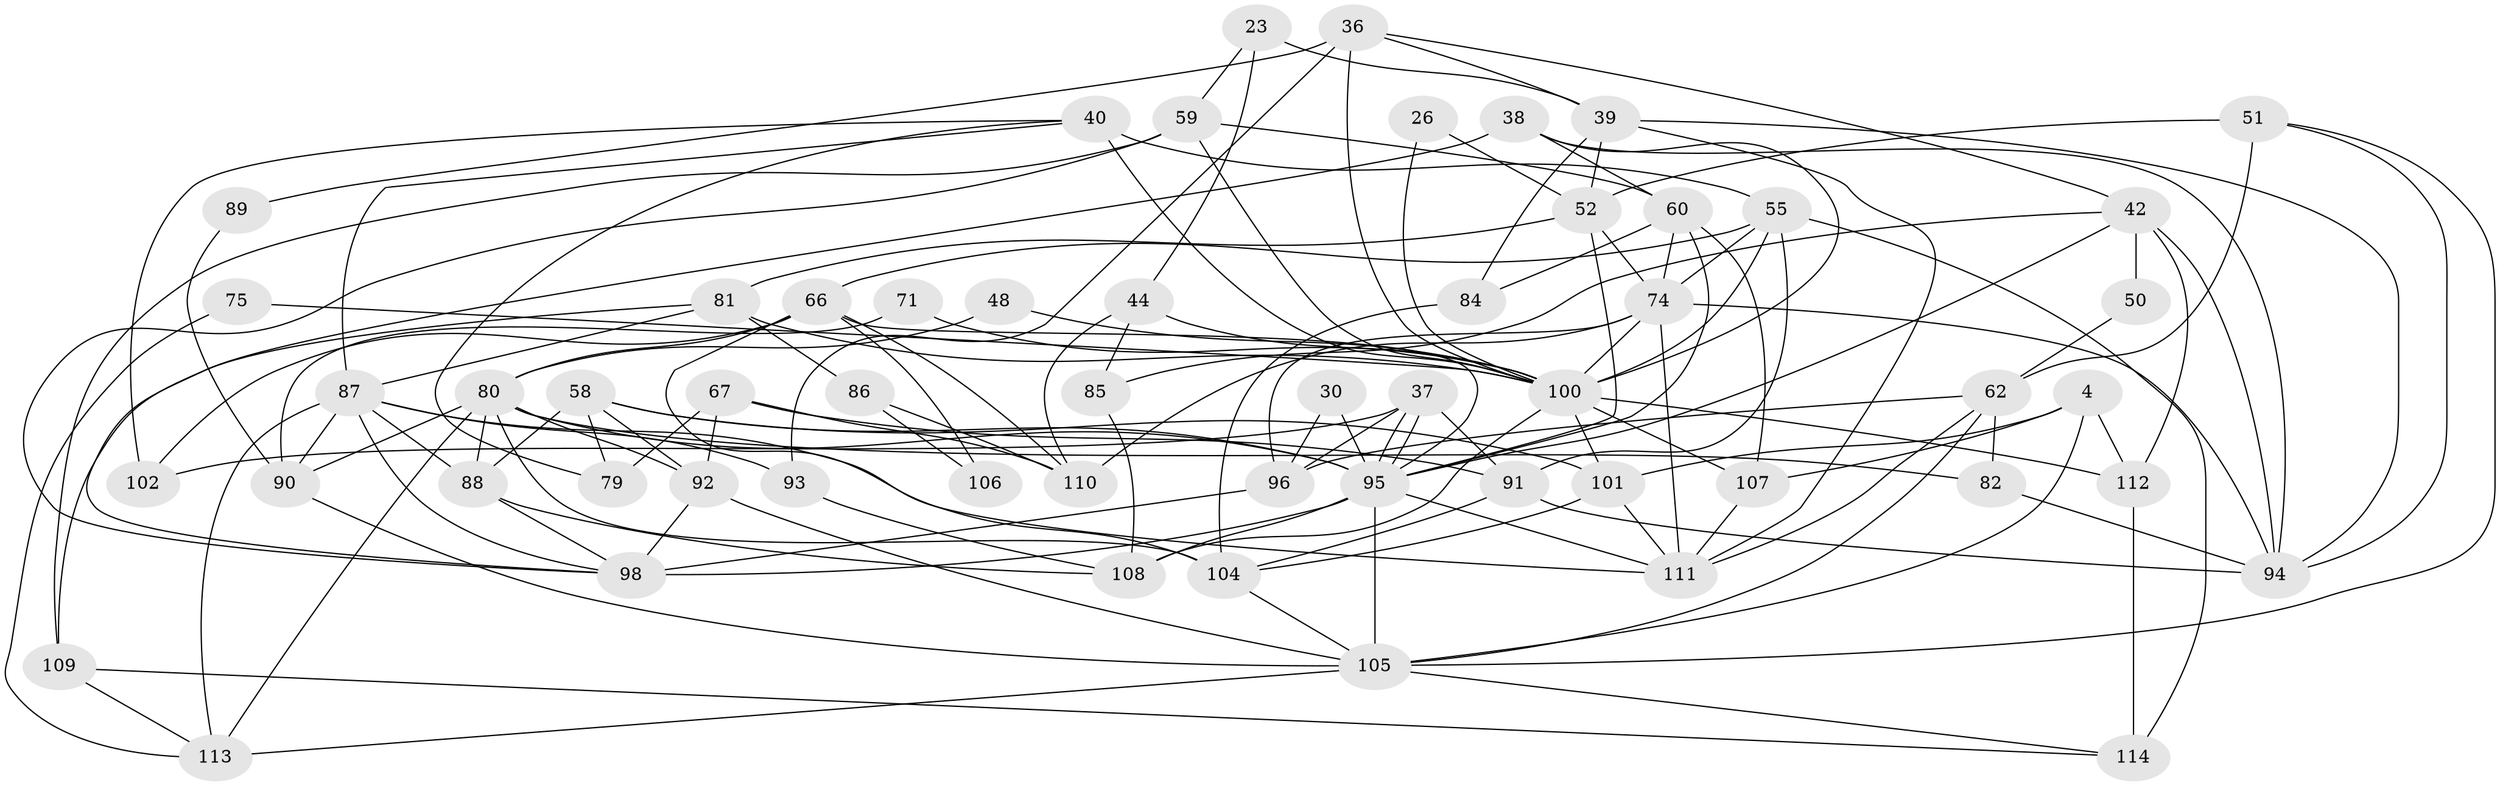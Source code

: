 // original degree distribution, {4: 0.2719298245614035, 7: 0.043859649122807015, 6: 0.07017543859649122, 5: 0.21052631578947367, 2: 0.12280701754385964, 3: 0.2719298245614035, 8: 0.008771929824561403}
// Generated by graph-tools (version 1.1) at 2025/52/03/09/25 04:52:06]
// undirected, 57 vertices, 142 edges
graph export_dot {
graph [start="1"]
  node [color=gray90,style=filled];
  4;
  23;
  26;
  30;
  36 [super="+34"];
  37;
  38;
  39 [super="+2"];
  40 [super="+3"];
  42 [super="+8+16"];
  44;
  48;
  50;
  51 [super="+9"];
  52 [super="+17"];
  55 [super="+27"];
  58;
  59 [super="+5"];
  60 [super="+25+24"];
  62 [super="+46"];
  66 [super="+20"];
  67;
  71;
  74 [super="+6+70"];
  75;
  79;
  80 [super="+54+63"];
  81 [super="+68"];
  82;
  84;
  85 [super="+61"];
  86;
  87 [super="+10+45"];
  88 [super="+64+77"];
  89;
  90;
  91 [super="+1"];
  92 [super="+35"];
  93;
  94 [super="+29"];
  95 [super="+41+43+78"];
  96 [super="+19"];
  98 [super="+28"];
  100 [super="+18+83"];
  101;
  102 [super="+47"];
  104 [super="+97"];
  105 [super="+7+99"];
  106;
  107 [super="+103"];
  108;
  109;
  110 [super="+65"];
  111 [super="+14"];
  112 [super="+22+32"];
  113;
  114 [super="+72"];
  4 -- 101;
  4 -- 107 [weight=2];
  4 -- 112;
  4 -- 105;
  23 -- 59;
  23 -- 44;
  23 -- 39;
  26 -- 52;
  26 -- 100 [weight=2];
  30 -- 95;
  30 -- 96;
  36 -- 93;
  36 -- 89;
  36 -- 100;
  36 -- 42;
  36 -- 39;
  37 -- 95;
  37 -- 95;
  37 -- 91;
  37 -- 102;
  37 -- 96;
  38 -- 94;
  38 -- 98;
  38 -- 100;
  38 -- 60;
  39 -- 84 [weight=2];
  39 -- 94;
  39 -- 52;
  39 -- 111;
  40 -- 79;
  40 -- 100 [weight=3];
  40 -- 55;
  40 -- 87;
  40 -- 102;
  42 -- 95;
  42 -- 50;
  42 -- 85;
  42 -- 112;
  42 -- 94;
  44 -- 110;
  44 -- 85 [weight=2];
  44 -- 100 [weight=2];
  48 -- 80 [weight=2];
  48 -- 100 [weight=3];
  50 -- 62;
  51 -- 94;
  51 -- 52 [weight=2];
  51 -- 105;
  51 -- 62;
  52 -- 74;
  52 -- 81;
  52 -- 95;
  55 -- 66;
  55 -- 100;
  55 -- 114;
  55 -- 74;
  55 -- 91;
  58 -- 101;
  58 -- 79;
  58 -- 88;
  58 -- 95;
  58 -- 92;
  59 -- 109;
  59 -- 100 [weight=2];
  59 -- 98;
  59 -- 60;
  60 -- 107;
  60 -- 74;
  60 -- 95 [weight=3];
  60 -- 84 [weight=2];
  62 -- 111;
  62 -- 105 [weight=2];
  62 -- 96 [weight=2];
  62 -- 82;
  66 -- 102;
  66 -- 110 [weight=2];
  66 -- 95 [weight=2];
  66 -- 104 [weight=2];
  66 -- 106;
  66 -- 80;
  67 -- 79;
  67 -- 91;
  67 -- 92;
  67 -- 110;
  71 -- 90;
  71 -- 100;
  74 -- 96 [weight=2];
  74 -- 110;
  74 -- 94 [weight=3];
  74 -- 111;
  74 -- 100 [weight=2];
  75 -- 113;
  75 -- 100;
  80 -- 90;
  80 -- 113;
  80 -- 95;
  80 -- 92;
  80 -- 82;
  80 -- 104;
  80 -- 88;
  81 -- 109;
  81 -- 86;
  81 -- 100;
  81 -- 87;
  82 -- 94;
  84 -- 104;
  85 -- 108;
  86 -- 110;
  86 -- 106;
  87 -- 90;
  87 -- 93;
  87 -- 111;
  87 -- 113;
  87 -- 98;
  87 -- 88;
  88 -- 98;
  88 -- 108;
  89 -- 90;
  90 -- 105;
  91 -- 104;
  91 -- 94;
  92 -- 98;
  92 -- 105;
  93 -- 108;
  95 -- 105 [weight=2];
  95 -- 111;
  95 -- 108;
  95 -- 98;
  96 -- 98 [weight=2];
  100 -- 101;
  100 -- 107 [weight=2];
  100 -- 108;
  100 -- 112 [weight=2];
  101 -- 111;
  101 -- 104;
  104 -- 105;
  105 -- 113;
  105 -- 114;
  107 -- 111;
  109 -- 113;
  109 -- 114;
  112 -- 114 [weight=2];
}
